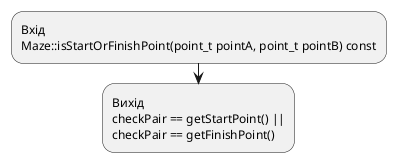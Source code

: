 @startuml
-Вхід\nMaze::isStartOrFinishPoint(point_t pointA, point_t pointB) const
-Вихід\ncheckPair == getStartPoint() ||\ncheckPair == getFinishPoint()
@enduml